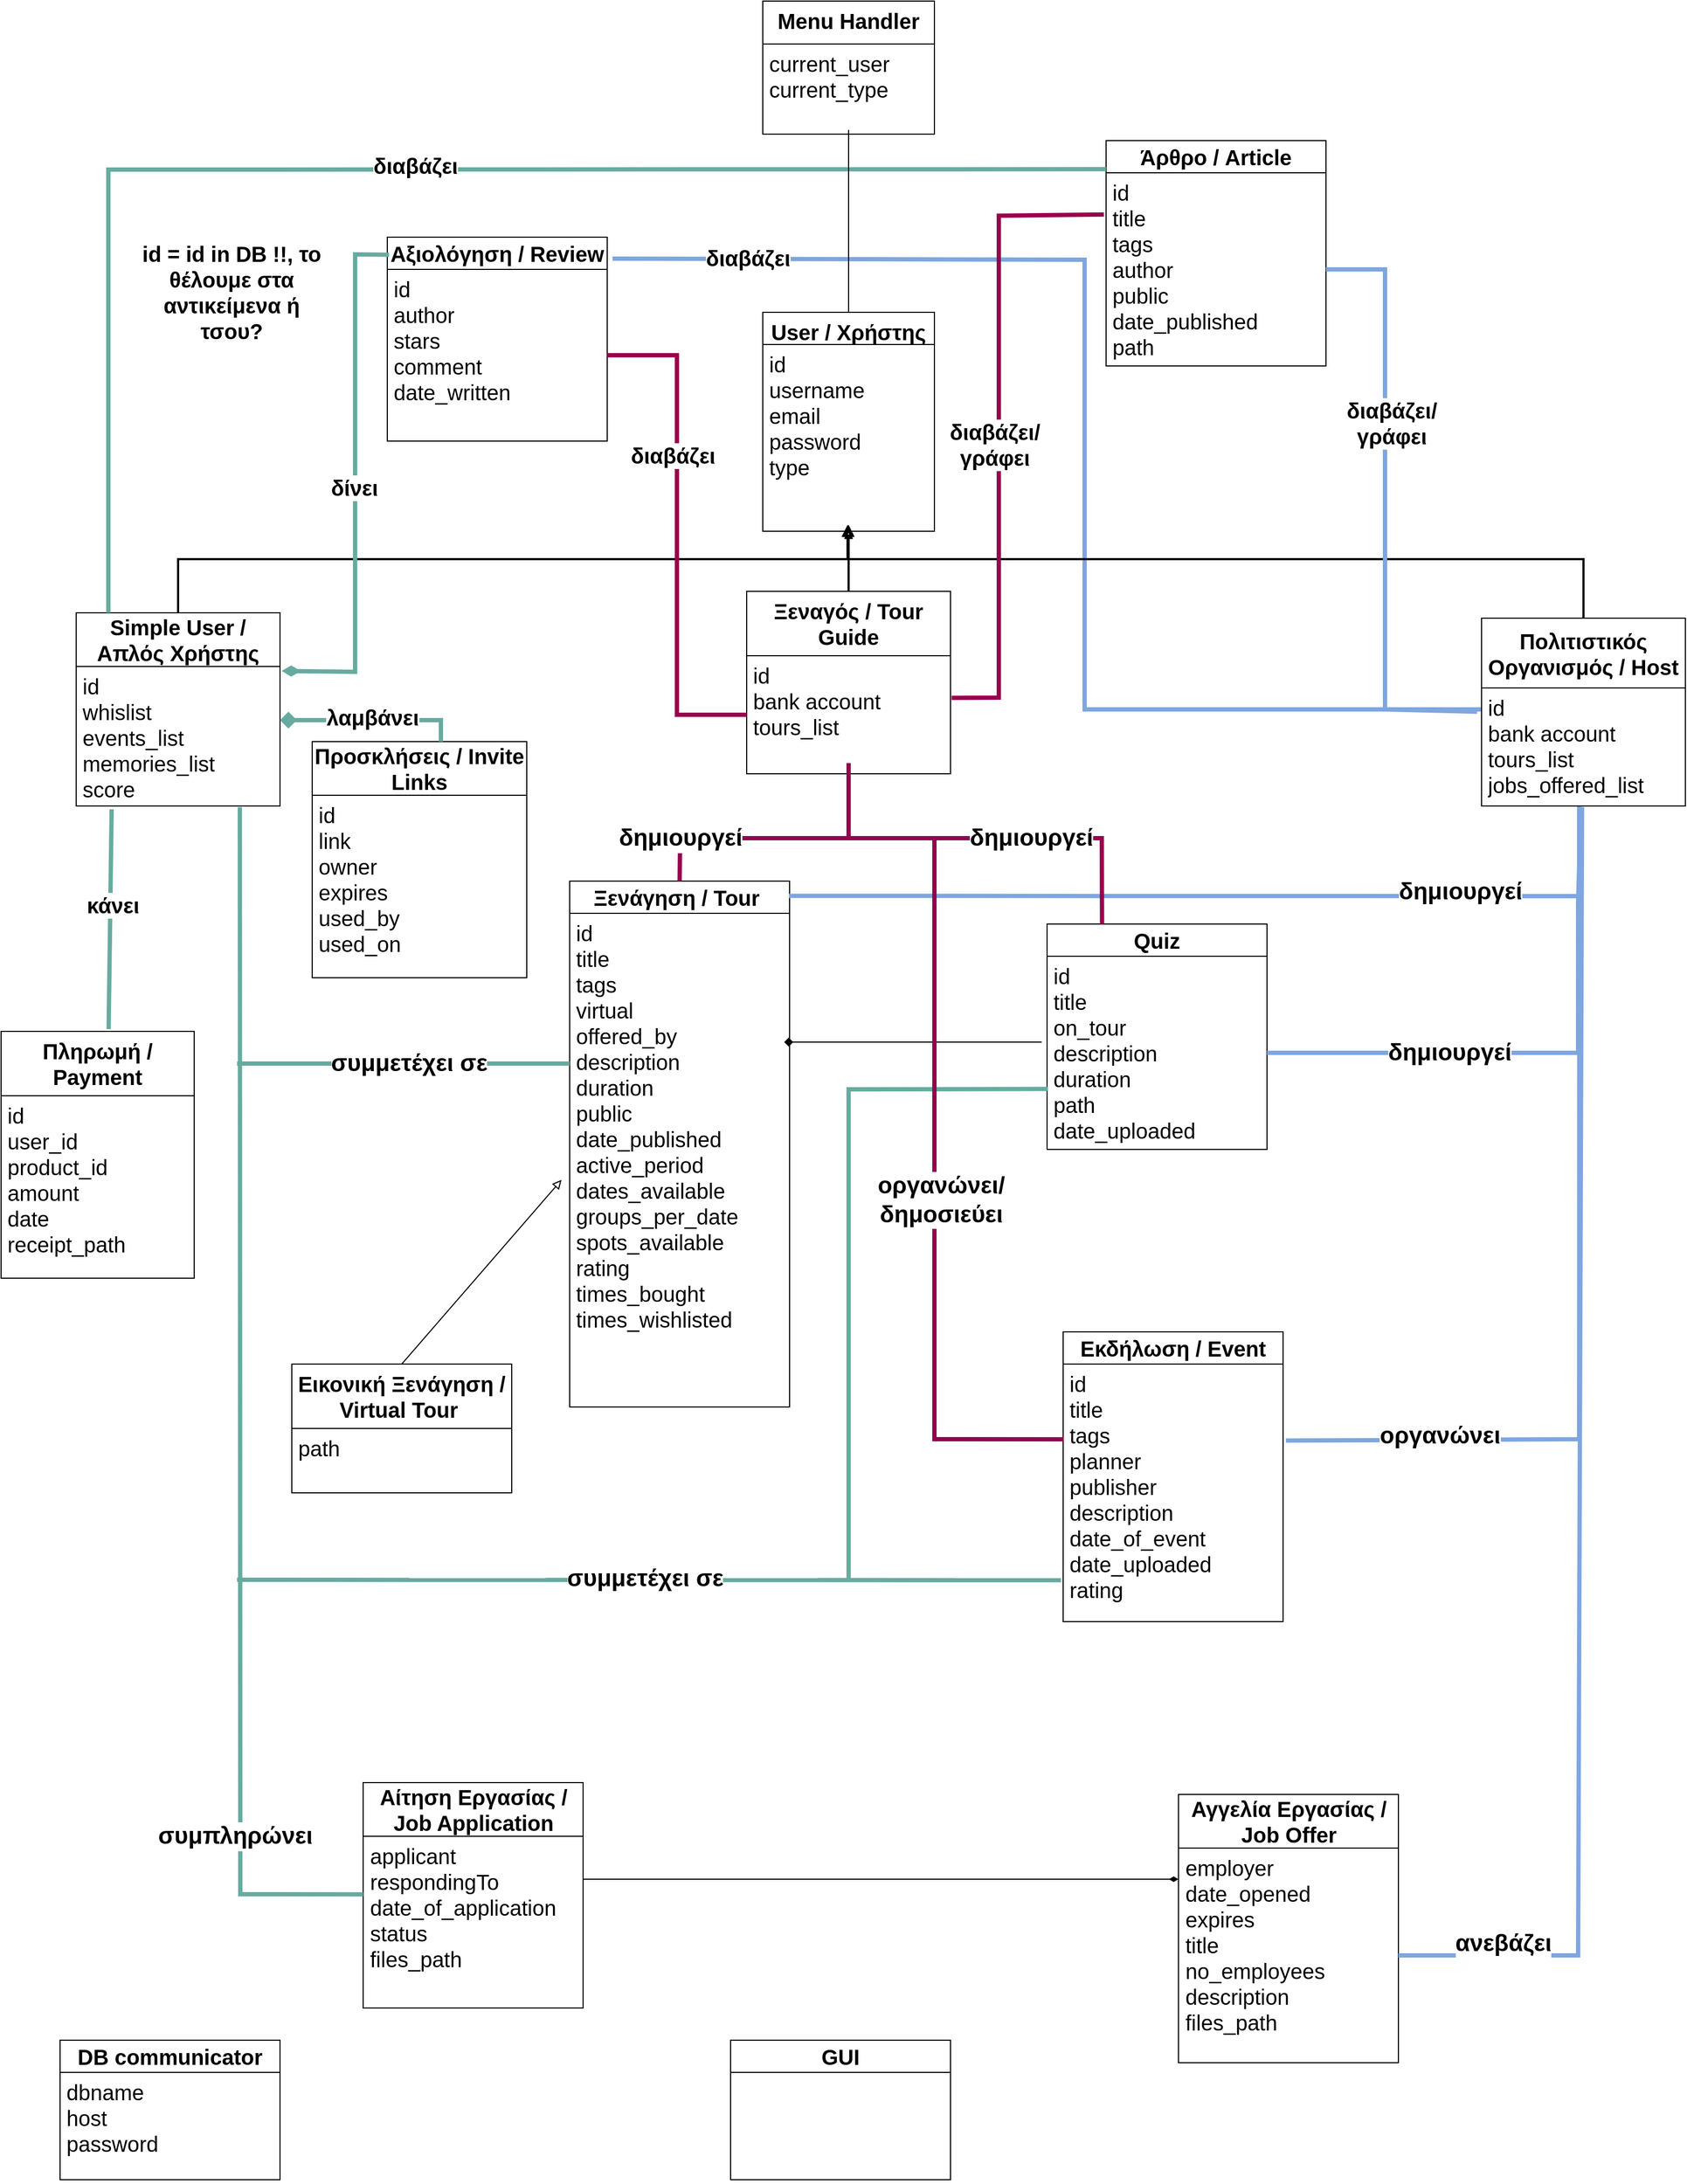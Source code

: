<mxfile version="21.2.1" type="device">
  <diagram id="C5RBs43oDa-KdzZeNtuy" name="Page-1">
    <mxGraphModel dx="1600" dy="1991" grid="1" gridSize="10" guides="1" tooltips="1" connect="1" arrows="1" fold="1" page="1" pageScale="1" pageWidth="827" pageHeight="1169" math="0" shadow="0">
      <root>
        <mxCell id="WIyWlLk6GJQsqaUBKTNV-0" />
        <mxCell id="WIyWlLk6GJQsqaUBKTNV-1" parent="WIyWlLk6GJQsqaUBKTNV-0" />
        <mxCell id="2JS95DW83qILI5_Ju0iu-93" value="" style="endArrow=none;html=1;rounded=0;strokeColor=#7EA6E0;strokeWidth=4;fontSize=20;" parent="WIyWlLk6GJQsqaUBKTNV-1" edge="1">
          <mxGeometry width="50" height="50" relative="1" as="geometry">
            <mxPoint x="610" y="-880" as="sourcePoint" />
            <mxPoint x="1420" y="-460" as="targetPoint" />
            <Array as="points">
              <mxPoint x="1050" y="-879" />
              <mxPoint x="1050" y="-460" />
            </Array>
          </mxGeometry>
        </mxCell>
        <mxCell id="zkfFHV4jXpPFQw0GAbJ--0" value="User / Χρήστης" style="swimlane;fontStyle=1;align=center;verticalAlign=top;childLayout=stackLayout;horizontal=1;startSize=30;horizontalStack=0;resizeParent=1;resizeLast=0;collapsible=1;marginBottom=0;rounded=0;shadow=0;strokeWidth=1;fontSize=20;" parent="WIyWlLk6GJQsqaUBKTNV-1" vertex="1">
          <mxGeometry x="750" y="-830" width="160" height="204" as="geometry">
            <mxRectangle x="230" y="140" width="160" height="26" as="alternateBounds" />
          </mxGeometry>
        </mxCell>
        <mxCell id="zkfFHV4jXpPFQw0GAbJ--1" value="id&#xa;username&#xa;email&#xa;password&#xa;type" style="text;align=left;verticalAlign=top;spacingLeft=4;spacingRight=4;overflow=hidden;rotatable=0;points=[[0,0.5],[1,0.5]];portConstraint=eastwest;fontSize=20;" parent="zkfFHV4jXpPFQw0GAbJ--0" vertex="1">
          <mxGeometry y="30" width="160" height="170" as="geometry" />
        </mxCell>
        <mxCell id="2JS95DW83qILI5_Ju0iu-21" style="edgeStyle=orthogonalEdgeStyle;rounded=0;orthogonalLoop=1;jettySize=auto;html=1;exitX=0.5;exitY=0;exitDx=0;exitDy=0;entryX=0.5;entryY=0.988;entryDx=0;entryDy=0;entryPerimeter=0;endArrow=block;endFill=0;strokeWidth=2;fontSize=20;" parent="WIyWlLk6GJQsqaUBKTNV-1" source="2JS95DW83qILI5_Ju0iu-8" target="zkfFHV4jXpPFQw0GAbJ--1" edge="1">
          <mxGeometry relative="1" as="geometry">
            <Array as="points">
              <mxPoint x="205" y="-600" />
              <mxPoint x="830" y="-600" />
            </Array>
          </mxGeometry>
        </mxCell>
        <mxCell id="2JS95DW83qILI5_Ju0iu-8" value="&lt;b style=&quot;font-size: 20px;&quot;&gt;Simple User / Απλός Χρήστης&lt;/b&gt;" style="swimlane;fontStyle=0;childLayout=stackLayout;horizontal=1;startSize=50;horizontalStack=0;resizeParent=1;resizeParentMax=0;resizeLast=0;collapsible=1;marginBottom=0;whiteSpace=wrap;html=1;verticalAlign=middle;fontSize=20;" parent="WIyWlLk6GJQsqaUBKTNV-1" vertex="1">
          <mxGeometry x="110" y="-550" width="190" height="180" as="geometry" />
        </mxCell>
        <mxCell id="2JS95DW83qILI5_Ju0iu-9" value="id&lt;br style=&quot;font-size: 20px;&quot;&gt;whislist&lt;br style=&quot;font-size: 20px;&quot;&gt;events_list&lt;br style=&quot;font-size: 20px;&quot;&gt;memories_list&lt;br&gt;score" style="text;strokeColor=none;fillColor=none;align=left;verticalAlign=top;spacingLeft=4;spacingRight=4;overflow=hidden;points=[[0,0.5],[1,0.5]];portConstraint=eastwest;rotatable=0;whiteSpace=wrap;html=1;fontSize=20;" parent="2JS95DW83qILI5_Ju0iu-8" vertex="1">
          <mxGeometry y="50" width="190" height="130" as="geometry" />
        </mxCell>
        <mxCell id="2JS95DW83qILI5_Ju0iu-12" value="&lt;b style=&quot;font-size: 20px;&quot;&gt;Ξεναγός / Tour Guide&lt;/b&gt;" style="swimlane;fontStyle=0;childLayout=stackLayout;horizontal=1;startSize=60;horizontalStack=0;resizeParent=1;resizeParentMax=0;resizeLast=0;collapsible=1;marginBottom=0;whiteSpace=wrap;html=1;verticalAlign=middle;fontSize=20;" parent="WIyWlLk6GJQsqaUBKTNV-1" vertex="1">
          <mxGeometry x="735" y="-570" width="190" height="170" as="geometry" />
        </mxCell>
        <mxCell id="2JS95DW83qILI5_Ju0iu-13" value="id&lt;br style=&quot;font-size: 20px;&quot;&gt;bank account&lt;br style=&quot;font-size: 20px;&quot;&gt;tours_list&lt;br style=&quot;font-size: 20px;&quot;&gt;" style="text;strokeColor=none;fillColor=none;align=left;verticalAlign=top;spacingLeft=4;spacingRight=4;overflow=hidden;points=[[0,0.5],[1,0.5]];portConstraint=eastwest;rotatable=0;whiteSpace=wrap;html=1;fontSize=20;" parent="2JS95DW83qILI5_Ju0iu-12" vertex="1">
          <mxGeometry y="60" width="190" height="110" as="geometry" />
        </mxCell>
        <mxCell id="2JS95DW83qILI5_Ju0iu-22" style="edgeStyle=orthogonalEdgeStyle;rounded=0;orthogonalLoop=1;jettySize=auto;html=1;exitX=0.5;exitY=0;exitDx=0;exitDy=0;entryX=0.494;entryY=0.988;entryDx=0;entryDy=0;entryPerimeter=0;endArrow=block;endFill=0;strokeWidth=2;strokeColor=#000000;fontSize=20;" parent="WIyWlLk6GJQsqaUBKTNV-1" source="2JS95DW83qILI5_Ju0iu-14" target="zkfFHV4jXpPFQw0GAbJ--1" edge="1">
          <mxGeometry relative="1" as="geometry">
            <Array as="points">
              <mxPoint x="1515" y="-600" />
              <mxPoint x="829" y="-600" />
            </Array>
          </mxGeometry>
        </mxCell>
        <mxCell id="2JS95DW83qILI5_Ju0iu-14" value="&lt;b style=&quot;font-size: 20px;&quot;&gt;Πολιτιστικός Οργανισμός / Host&lt;/b&gt;" style="swimlane;fontStyle=0;childLayout=stackLayout;horizontal=1;startSize=65;horizontalStack=0;resizeParent=1;resizeParentMax=0;resizeLast=0;collapsible=1;marginBottom=0;whiteSpace=wrap;html=1;verticalAlign=middle;fontSize=20;" parent="WIyWlLk6GJQsqaUBKTNV-1" vertex="1">
          <mxGeometry x="1420" y="-545" width="190" height="175" as="geometry" />
        </mxCell>
        <mxCell id="2JS95DW83qILI5_Ju0iu-15" value="id&lt;br style=&quot;font-size: 20px;&quot;&gt;bank account&lt;br style=&quot;font-size: 20px;&quot;&gt;tours_list&lt;br style=&quot;font-size: 20px;&quot;&gt;jobs_offered_list" style="text;strokeColor=none;fillColor=none;align=left;verticalAlign=top;spacingLeft=4;spacingRight=4;overflow=hidden;points=[[0,0.5],[1,0.5]];portConstraint=eastwest;rotatable=0;whiteSpace=wrap;html=1;fontSize=20;" parent="2JS95DW83qILI5_Ju0iu-14" vertex="1">
          <mxGeometry y="65" width="190" height="110" as="geometry" />
        </mxCell>
        <mxCell id="2JS95DW83qILI5_Ju0iu-20" value="" style="endArrow=blockThin;html=1;rounded=0;exitX=0.5;exitY=0;exitDx=0;exitDy=0;endFill=0;endSize=6;strokeWidth=2;fontSize=20;" parent="WIyWlLk6GJQsqaUBKTNV-1" source="2JS95DW83qILI5_Ju0iu-12" target="zkfFHV4jXpPFQw0GAbJ--1" edge="1">
          <mxGeometry width="50" height="50" relative="1" as="geometry">
            <mxPoint x="680" y="-450" as="sourcePoint" />
            <mxPoint x="730" y="-500" as="targetPoint" />
          </mxGeometry>
        </mxCell>
        <mxCell id="2JS95DW83qILI5_Ju0iu-25" value="&lt;b style=&quot;font-size: 20px;&quot;&gt;Πληρωμή / Payment&lt;/b&gt;" style="swimlane;fontStyle=0;childLayout=stackLayout;horizontal=1;startSize=60;horizontalStack=0;resizeParent=1;resizeParentMax=0;resizeLast=0;collapsible=1;marginBottom=0;whiteSpace=wrap;html=1;verticalAlign=middle;fontSize=20;" parent="WIyWlLk6GJQsqaUBKTNV-1" vertex="1">
          <mxGeometry x="40" y="-160" width="180" height="230" as="geometry" />
        </mxCell>
        <mxCell id="2JS95DW83qILI5_Ju0iu-26" value="id&lt;br style=&quot;font-size: 20px;&quot;&gt;user_id&lt;br style=&quot;font-size: 20px;&quot;&gt;product_id&lt;br style=&quot;font-size: 20px;&quot;&gt;amount&lt;br style=&quot;font-size: 20px;&quot;&gt;date&lt;br style=&quot;font-size: 20px;&quot;&gt;receipt_path" style="text;strokeColor=none;fillColor=none;align=left;verticalAlign=top;spacingLeft=4;spacingRight=4;overflow=hidden;points=[[0,0.5],[1,0.5]];portConstraint=eastwest;rotatable=0;whiteSpace=wrap;html=1;fontSize=20;" parent="2JS95DW83qILI5_Ju0iu-25" vertex="1">
          <mxGeometry y="60" width="180" height="170" as="geometry" />
        </mxCell>
        <mxCell id="2JS95DW83qILI5_Ju0iu-31" value="&lt;b style=&quot;font-size: 20px;&quot;&gt;Αγγελία Εργασίας / Job Offer&lt;/b&gt;" style="swimlane;fontStyle=0;childLayout=stackLayout;horizontal=1;startSize=50;horizontalStack=0;resizeParent=1;resizeParentMax=0;resizeLast=0;collapsible=1;marginBottom=0;whiteSpace=wrap;html=1;fontSize=20;" parent="WIyWlLk6GJQsqaUBKTNV-1" vertex="1">
          <mxGeometry x="1137.5" y="551" width="205" height="250" as="geometry" />
        </mxCell>
        <mxCell id="2JS95DW83qILI5_Ju0iu-32" value="employer&lt;br&gt;date_opened&lt;br&gt;expires&lt;br&gt;title&lt;br&gt;no_employees&lt;br&gt;description&lt;br&gt;files_path" style="text;strokeColor=none;fillColor=none;align=left;verticalAlign=top;spacingLeft=4;spacingRight=4;overflow=hidden;points=[[0,0.5],[1,0.5]];portConstraint=eastwest;rotatable=0;whiteSpace=wrap;html=1;fontSize=20;" parent="2JS95DW83qILI5_Ju0iu-31" vertex="1">
          <mxGeometry y="50" width="205" height="200" as="geometry" />
        </mxCell>
        <mxCell id="2JS95DW83qILI5_Ju0iu-35" value="&lt;b style=&quot;font-size: 20px;&quot;&gt;Αίτηση Εργασίας / Job Application&lt;/b&gt;" style="swimlane;fontStyle=0;childLayout=stackLayout;horizontal=1;startSize=50;horizontalStack=0;resizeParent=1;resizeParentMax=0;resizeLast=0;collapsible=1;marginBottom=0;whiteSpace=wrap;html=1;fontSize=20;" parent="WIyWlLk6GJQsqaUBKTNV-1" vertex="1">
          <mxGeometry x="377.5" y="540" width="205" height="210" as="geometry" />
        </mxCell>
        <mxCell id="2JS95DW83qILI5_Ju0iu-36" value="applicant&lt;br&gt;respondingTo&lt;br&gt;date_of_application&lt;br&gt;status&lt;br&gt;files_path&lt;br&gt;" style="text;strokeColor=none;fillColor=none;align=left;verticalAlign=top;spacingLeft=4;spacingRight=4;overflow=hidden;points=[[0,0.5],[1,0.5]];portConstraint=eastwest;rotatable=0;whiteSpace=wrap;html=1;fontSize=20;" parent="2JS95DW83qILI5_Ju0iu-35" vertex="1">
          <mxGeometry y="50" width="205" height="160" as="geometry" />
        </mxCell>
        <mxCell id="2JS95DW83qILI5_Ju0iu-37" value="&lt;b style=&quot;font-size: 20px;&quot;&gt;Ξενάγηση / Tour&amp;nbsp;&lt;/b&gt;" style="swimlane;fontStyle=0;childLayout=stackLayout;horizontal=1;startSize=30;horizontalStack=0;resizeParent=1;resizeParentMax=0;resizeLast=0;collapsible=1;marginBottom=0;whiteSpace=wrap;html=1;fontSize=20;" parent="WIyWlLk6GJQsqaUBKTNV-1" vertex="1">
          <mxGeometry x="570" y="-300" width="205" height="490" as="geometry" />
        </mxCell>
        <mxCell id="2JS95DW83qILI5_Ju0iu-38" value="id&amp;nbsp;&lt;br style=&quot;font-size: 20px;&quot;&gt;title&lt;br style=&quot;font-size: 20px;&quot;&gt;tags&lt;br style=&quot;font-size: 20px;&quot;&gt;virtual&lt;br style=&quot;font-size: 20px;&quot;&gt;offered_by&lt;br style=&quot;font-size: 20px;&quot;&gt;description&lt;br style=&quot;font-size: 20px;&quot;&gt;duration&lt;br style=&quot;font-size: 20px;&quot;&gt;public&lt;br style=&quot;font-size: 20px;&quot;&gt;date_published&lt;br style=&quot;font-size: 20px;&quot;&gt;active_period&lt;br style=&quot;font-size: 20px;&quot;&gt;dates_available&lt;br style=&quot;font-size: 20px;&quot;&gt;groups_per_date&lt;br style=&quot;font-size: 20px;&quot;&gt;spots_available&lt;br style=&quot;font-size: 20px;&quot;&gt;rating&lt;br style=&quot;font-size: 20px;&quot;&gt;times_bought&lt;br style=&quot;font-size: 20px;&quot;&gt;times_wishlisted" style="text;strokeColor=none;fillColor=none;align=left;verticalAlign=top;spacingLeft=4;spacingRight=4;overflow=hidden;points=[[0,0.5],[1,0.5]];portConstraint=eastwest;rotatable=0;whiteSpace=wrap;html=1;fontSize=20;" parent="2JS95DW83qILI5_Ju0iu-37" vertex="1">
          <mxGeometry y="30" width="205" height="460" as="geometry" />
        </mxCell>
        <mxCell id="2JS95DW83qILI5_Ju0iu-39" value="&lt;b style=&quot;font-size: 20px;&quot;&gt;Εικονική Ξενάγηση / Virtual Tour&amp;nbsp;&lt;/b&gt;" style="swimlane;fontStyle=0;childLayout=stackLayout;horizontal=1;startSize=60;horizontalStack=0;resizeParent=1;resizeParentMax=0;resizeLast=0;collapsible=1;marginBottom=0;whiteSpace=wrap;html=1;fontSize=20;" parent="WIyWlLk6GJQsqaUBKTNV-1" vertex="1">
          <mxGeometry x="311" y="150" width="205" height="120" as="geometry" />
        </mxCell>
        <mxCell id="2JS95DW83qILI5_Ju0iu-40" value="path&lt;br style=&quot;font-size: 20px;&quot;&gt;" style="text;strokeColor=none;fillColor=none;align=left;verticalAlign=top;spacingLeft=4;spacingRight=4;overflow=hidden;points=[[0,0.5],[1,0.5]];portConstraint=eastwest;rotatable=0;whiteSpace=wrap;html=1;fontSize=20;" parent="2JS95DW83qILI5_Ju0iu-39" vertex="1">
          <mxGeometry y="60" width="205" height="60" as="geometry" />
        </mxCell>
        <mxCell id="2JS95DW83qILI5_Ju0iu-41" value="&lt;font style=&quot;font-size: 20px;&quot;&gt;&lt;b style=&quot;font-size: 20px;&quot;&gt;id = id in DB !!, το θέλουμε στα αντικείμενα ή τσου?&lt;/b&gt;&lt;/font&gt;" style="text;html=1;strokeColor=none;fillColor=none;align=center;verticalAlign=middle;whiteSpace=wrap;rounded=0;fontSize=20;" parent="WIyWlLk6GJQsqaUBKTNV-1" vertex="1">
          <mxGeometry x="160" y="-884" width="190" height="70" as="geometry" />
        </mxCell>
        <mxCell id="2JS95DW83qILI5_Ju0iu-44" value="&lt;b style=&quot;font-size: 20px;&quot;&gt;Εκδήλωση / Event&lt;/b&gt;" style="swimlane;fontStyle=0;childLayout=stackLayout;horizontal=1;startSize=30;horizontalStack=0;resizeParent=1;resizeParentMax=0;resizeLast=0;collapsible=1;marginBottom=0;whiteSpace=wrap;html=1;fontSize=20;" parent="WIyWlLk6GJQsqaUBKTNV-1" vertex="1">
          <mxGeometry x="1030" y="120" width="205" height="270" as="geometry" />
        </mxCell>
        <mxCell id="2JS95DW83qILI5_Ju0iu-45" value="id&amp;nbsp;&lt;br style=&quot;font-size: 20px;&quot;&gt;title&lt;br style=&quot;font-size: 20px;&quot;&gt;tags&lt;br style=&quot;font-size: 20px;&quot;&gt;planner&lt;br style=&quot;font-size: 20px;&quot;&gt;publisher&lt;br style=&quot;font-size: 20px;&quot;&gt;description&lt;br style=&quot;font-size: 20px;&quot;&gt;date_of_event&lt;br style=&quot;font-size: 20px;&quot;&gt;date_uploaded&lt;br style=&quot;font-size: 20px;&quot;&gt;rating" style="text;strokeColor=none;fillColor=none;align=left;verticalAlign=top;spacingLeft=4;spacingRight=4;overflow=hidden;points=[[0,0.5],[1,0.5]];portConstraint=eastwest;rotatable=0;whiteSpace=wrap;html=1;fontSize=20;" parent="2JS95DW83qILI5_Ju0iu-44" vertex="1">
          <mxGeometry y="30" width="205" height="240" as="geometry" />
        </mxCell>
        <mxCell id="2JS95DW83qILI5_Ju0iu-46" value="&lt;b style=&quot;font-size: 20px;&quot;&gt;Quiz&lt;/b&gt;" style="swimlane;fontStyle=0;childLayout=stackLayout;horizontal=1;startSize=30;horizontalStack=0;resizeParent=1;resizeParentMax=0;resizeLast=0;collapsible=1;marginBottom=0;whiteSpace=wrap;html=1;fontSize=20;" parent="WIyWlLk6GJQsqaUBKTNV-1" vertex="1">
          <mxGeometry x="1015" y="-260" width="205" height="210" as="geometry" />
        </mxCell>
        <mxCell id="2JS95DW83qILI5_Ju0iu-47" value="id&amp;nbsp;&lt;br style=&quot;font-size: 20px;&quot;&gt;title&lt;br style=&quot;font-size: 20px;&quot;&gt;on_tour&lt;br style=&quot;font-size: 20px;&quot;&gt;description&lt;br style=&quot;font-size: 20px;&quot;&gt;duration&lt;br style=&quot;font-size: 20px;&quot;&gt;path&lt;br style=&quot;font-size: 20px;&quot;&gt;date_uploaded" style="text;strokeColor=none;fillColor=none;align=left;verticalAlign=top;spacingLeft=4;spacingRight=4;overflow=hidden;points=[[0,0.5],[1,0.5]];portConstraint=eastwest;rotatable=0;whiteSpace=wrap;html=1;fontSize=20;" parent="2JS95DW83qILI5_Ju0iu-46" vertex="1">
          <mxGeometry y="30" width="205" height="180" as="geometry" />
        </mxCell>
        <mxCell id="2JS95DW83qILI5_Ju0iu-48" value="&lt;b style=&quot;font-size: 20px;&quot;&gt;Προσκλήσεις / Invite Links&lt;/b&gt;" style="swimlane;fontStyle=0;childLayout=stackLayout;horizontal=1;startSize=50;horizontalStack=0;resizeParent=1;resizeParentMax=0;resizeLast=0;collapsible=1;marginBottom=0;whiteSpace=wrap;html=1;fontSize=20;" parent="WIyWlLk6GJQsqaUBKTNV-1" vertex="1">
          <mxGeometry x="330" y="-430" width="200" height="220" as="geometry" />
        </mxCell>
        <mxCell id="2JS95DW83qILI5_Ju0iu-49" value="id&lt;br style=&quot;font-size: 20px;&quot;&gt;link&lt;br style=&quot;font-size: 20px;&quot;&gt;owner&lt;br style=&quot;font-size: 20px;&quot;&gt;expires&lt;br style=&quot;font-size: 20px;&quot;&gt;used_by&lt;br style=&quot;font-size: 20px;&quot;&gt;used_on" style="text;strokeColor=none;fillColor=none;align=left;verticalAlign=top;spacingLeft=4;spacingRight=4;overflow=hidden;points=[[0,0.5],[1,0.5]];portConstraint=eastwest;rotatable=0;whiteSpace=wrap;html=1;fontSize=20;" parent="2JS95DW83qILI5_Ju0iu-48" vertex="1">
          <mxGeometry y="50" width="200" height="170" as="geometry" />
        </mxCell>
        <mxCell id="2JS95DW83qILI5_Ju0iu-52" value="&lt;b style=&quot;font-size: 20px;&quot;&gt;Άρθρο / Article&lt;/b&gt;" style="swimlane;fontStyle=0;childLayout=stackLayout;horizontal=1;startSize=30;horizontalStack=0;resizeParent=1;resizeParentMax=0;resizeLast=0;collapsible=1;marginBottom=0;whiteSpace=wrap;html=1;fontSize=20;" parent="WIyWlLk6GJQsqaUBKTNV-1" vertex="1">
          <mxGeometry x="1070" y="-990" width="205" height="210" as="geometry" />
        </mxCell>
        <mxCell id="2JS95DW83qILI5_Ju0iu-53" value="id&amp;nbsp;&lt;br style=&quot;font-size: 20px;&quot;&gt;title&lt;br style=&quot;font-size: 20px;&quot;&gt;tags&lt;br style=&quot;font-size: 20px;&quot;&gt;author&lt;br style=&quot;font-size: 20px;&quot;&gt;public&lt;br style=&quot;font-size: 20px;&quot;&gt;date_published&lt;br style=&quot;font-size: 20px;&quot;&gt;path" style="text;strokeColor=none;fillColor=none;align=left;verticalAlign=top;spacingLeft=4;spacingRight=4;overflow=hidden;points=[[0,0.5],[1,0.5]];portConstraint=eastwest;rotatable=0;whiteSpace=wrap;html=1;fontSize=20;" parent="2JS95DW83qILI5_Ju0iu-52" vertex="1">
          <mxGeometry y="30" width="205" height="180" as="geometry" />
        </mxCell>
        <mxCell id="2JS95DW83qILI5_Ju0iu-54" value="&lt;b style=&quot;font-size: 20px;&quot;&gt;Aξιολόγηση / Review&lt;/b&gt;" style="swimlane;fontStyle=0;childLayout=stackLayout;horizontal=1;startSize=30;horizontalStack=0;resizeParent=1;resizeParentMax=0;resizeLast=0;collapsible=1;marginBottom=0;whiteSpace=wrap;html=1;fontSize=20;" parent="WIyWlLk6GJQsqaUBKTNV-1" vertex="1">
          <mxGeometry x="400" y="-900" width="205" height="190" as="geometry" />
        </mxCell>
        <mxCell id="2JS95DW83qILI5_Ju0iu-55" value="id&amp;nbsp;&lt;br style=&quot;font-size: 20px;&quot;&gt;author&lt;br style=&quot;font-size: 20px;&quot;&gt;stars&lt;br style=&quot;font-size: 20px;&quot;&gt;comment&lt;br style=&quot;font-size: 20px;&quot;&gt;date_written" style="text;strokeColor=none;fillColor=none;align=left;verticalAlign=top;spacingLeft=4;spacingRight=4;overflow=hidden;points=[[0,0.5],[1,0.5]];portConstraint=eastwest;rotatable=0;whiteSpace=wrap;html=1;fontSize=20;" parent="2JS95DW83qILI5_Ju0iu-54" vertex="1">
          <mxGeometry y="30" width="205" height="160" as="geometry" />
        </mxCell>
        <mxCell id="2JS95DW83qILI5_Ju0iu-66" value="" style="endArrow=none;html=1;rounded=0;exitX=0.557;exitY=-0.009;exitDx=0;exitDy=0;strokeColor=#67AB9F;strokeWidth=4;entryX=0.174;entryY=1.024;entryDx=0;entryDy=0;entryPerimeter=0;fontSize=20;exitPerimeter=0;" parent="WIyWlLk6GJQsqaUBKTNV-1" source="2JS95DW83qILI5_Ju0iu-25" target="2JS95DW83qILI5_Ju0iu-9" edge="1">
          <mxGeometry width="50" height="50" relative="1" as="geometry">
            <mxPoint x="130" y="-360" as="sourcePoint" />
            <mxPoint x="180" y="-410" as="targetPoint" />
            <Array as="points" />
          </mxGeometry>
        </mxCell>
        <mxCell id="2JS95DW83qILI5_Ju0iu-67" value="" style="endArrow=none;html=1;rounded=0;exitX=0.5;exitY=0;exitDx=0;exitDy=0;startArrow=none;startFill=0;strokeWidth=4;strokeColor=#99004D;fontSize=20;" parent="WIyWlLk6GJQsqaUBKTNV-1" source="2JS95DW83qILI5_Ju0iu-37" target="2JS95DW83qILI5_Ju0iu-13" edge="1">
          <mxGeometry width="50" height="50" relative="1" as="geometry">
            <mxPoint x="670" y="-250" as="sourcePoint" />
            <mxPoint x="720" y="-300" as="targetPoint" />
            <Array as="points">
              <mxPoint x="673" y="-340" />
              <mxPoint x="830" y="-340" />
            </Array>
          </mxGeometry>
        </mxCell>
        <mxCell id="2JS95DW83qILI5_Ju0iu-69" value="" style="endArrow=none;html=1;rounded=0;exitX=-0.037;exitY=0.54;exitDx=0;exitDy=0;startArrow=block;startFill=0;exitPerimeter=0;entryX=0.5;entryY=0;entryDx=0;entryDy=0;fontSize=20;" parent="WIyWlLk6GJQsqaUBKTNV-1" source="2JS95DW83qILI5_Ju0iu-38" target="2JS95DW83qILI5_Ju0iu-39" edge="1">
          <mxGeometry width="50" height="50" relative="1" as="geometry">
            <mxPoint x="870" y="-230" as="sourcePoint" />
            <mxPoint x="750" y="50" as="targetPoint" />
          </mxGeometry>
        </mxCell>
        <mxCell id="2JS95DW83qILI5_Ju0iu-70" value="" style="endArrow=none;html=1;rounded=0;entryX=0.479;entryY=1.005;entryDx=0;entryDy=0;entryPerimeter=0;strokeColor=#7EA6E0;strokeWidth=4;fontSize=20;exitX=0.997;exitY=0.028;exitDx=0;exitDy=0;exitPerimeter=0;" parent="WIyWlLk6GJQsqaUBKTNV-1" source="2JS95DW83qILI5_Ju0iu-37" target="2JS95DW83qILI5_Ju0iu-15" edge="1">
          <mxGeometry width="50" height="50" relative="1" as="geometry">
            <mxPoint x="780" y="-280" as="sourcePoint" />
            <mxPoint x="930" y="-340" as="targetPoint" />
            <Array as="points">
              <mxPoint x="1511" y="-286" />
            </Array>
          </mxGeometry>
        </mxCell>
        <mxCell id="2JS95DW83qILI5_Ju0iu-71" value="" style="endArrow=diamond;html=1;rounded=0;endFill=1;fontSize=20;" parent="WIyWlLk6GJQsqaUBKTNV-1" edge="1">
          <mxGeometry width="50" height="50" relative="1" as="geometry">
            <mxPoint x="1010" y="-150" as="sourcePoint" />
            <mxPoint x="770" y="-150" as="targetPoint" />
          </mxGeometry>
        </mxCell>
        <mxCell id="2JS95DW83qILI5_Ju0iu-72" value="" style="endArrow=none;html=1;rounded=0;exitX=0.25;exitY=0;exitDx=0;exitDy=0;strokeWidth=4;strokeColor=#99004D;fontSize=20;" parent="WIyWlLk6GJQsqaUBKTNV-1" source="2JS95DW83qILI5_Ju0iu-46" edge="1">
          <mxGeometry width="50" height="50" relative="1" as="geometry">
            <mxPoint x="780" y="-360" as="sourcePoint" />
            <mxPoint x="830" y="-410" as="targetPoint" />
            <Array as="points">
              <mxPoint x="1066" y="-340" />
              <mxPoint x="830" y="-340" />
            </Array>
          </mxGeometry>
        </mxCell>
        <mxCell id="2JS95DW83qILI5_Ju0iu-73" value="" style="endArrow=none;html=1;rounded=0;exitX=1;exitY=0.5;exitDx=0;exitDy=0;entryX=0.487;entryY=1.009;entryDx=0;entryDy=0;entryPerimeter=0;strokeColor=#7EA6E0;strokeWidth=4;fontSize=20;" parent="WIyWlLk6GJQsqaUBKTNV-1" source="2JS95DW83qILI5_Ju0iu-47" target="2JS95DW83qILI5_Ju0iu-15" edge="1">
          <mxGeometry width="50" height="50" relative="1" as="geometry">
            <mxPoint x="1260" y="-360" as="sourcePoint" />
            <mxPoint x="1310" y="-410" as="targetPoint" />
            <Array as="points">
              <mxPoint x="1510" y="-140" />
              <mxPoint x="1510" y="-280" />
            </Array>
          </mxGeometry>
        </mxCell>
        <mxCell id="2JS95DW83qILI5_Ju0iu-119" value="&lt;font style=&quot;font-size: 22px;&quot;&gt;&lt;b&gt;δημιουργεί&lt;/b&gt;&lt;/font&gt;" style="edgeLabel;html=1;align=center;verticalAlign=middle;resizable=0;points=[];" parent="2JS95DW83qILI5_Ju0iu-73" vertex="1" connectable="0">
          <mxGeometry x="0.104" relative="1" as="geometry">
            <mxPoint x="-117" as="offset" />
          </mxGeometry>
        </mxCell>
        <mxCell id="2JS95DW83qILI5_Ju0iu-74" value="" style="endArrow=none;html=1;rounded=0;entryX=0.008;entryY=0.086;entryDx=0;entryDy=0;startArrow=diamondThin;startFill=1;strokeWidth=4;strokeColor=#67AB9F;exitX=1.008;exitY=0.032;exitDx=0;exitDy=0;exitPerimeter=0;entryPerimeter=0;fontSize=20;" parent="WIyWlLk6GJQsqaUBKTNV-1" source="2JS95DW83qILI5_Ju0iu-9" target="2JS95DW83qILI5_Ju0iu-54" edge="1">
          <mxGeometry width="50" height="50" relative="1" as="geometry">
            <mxPoint x="300" y="-410" as="sourcePoint" />
            <mxPoint x="350" y="-460" as="targetPoint" />
            <Array as="points">
              <mxPoint x="370" y="-495" />
              <mxPoint x="370" y="-884" />
            </Array>
          </mxGeometry>
        </mxCell>
        <mxCell id="2JS95DW83qILI5_Ju0iu-108" value="&lt;font style=&quot;font-size: 20px;&quot;&gt;δίνει&lt;/font&gt;" style="edgeLabel;html=1;align=center;verticalAlign=middle;resizable=0;points=[];fontStyle=1;fontSize=20;" parent="2JS95DW83qILI5_Ju0iu-74" vertex="1" connectable="0">
          <mxGeometry x="-0.017" y="1" relative="1" as="geometry">
            <mxPoint as="offset" />
          </mxGeometry>
        </mxCell>
        <mxCell id="2JS95DW83qILI5_Ju0iu-75" value="" style="endArrow=none;html=1;rounded=0;exitX=1.005;exitY=0.357;exitDx=0;exitDy=0;exitPerimeter=0;entryX=-0.01;entryY=0.216;entryDx=0;entryDy=0;entryPerimeter=0;strokeWidth=4;strokeColor=#99004D;fontSize=20;" parent="WIyWlLk6GJQsqaUBKTNV-1" source="2JS95DW83qILI5_Ju0iu-13" target="2JS95DW83qILI5_Ju0iu-53" edge="1">
          <mxGeometry width="50" height="50" relative="1" as="geometry">
            <mxPoint x="1080" y="-450" as="sourcePoint" />
            <mxPoint x="1080" y="-474" as="targetPoint" />
            <Array as="points">
              <mxPoint x="970" y="-471" />
              <mxPoint x="970" y="-920" />
            </Array>
          </mxGeometry>
        </mxCell>
        <mxCell id="2JS95DW83qILI5_Ju0iu-76" value="" style="endArrow=none;html=1;rounded=0;exitX=-0.022;exitY=0.201;exitDx=0;exitDy=0;entryX=1;entryY=0.5;entryDx=0;entryDy=0;strokeColor=#7EA6E0;strokeWidth=4;fontSize=20;exitPerimeter=0;" parent="WIyWlLk6GJQsqaUBKTNV-1" source="2JS95DW83qILI5_Ju0iu-15" target="2JS95DW83qILI5_Ju0iu-53" edge="1">
          <mxGeometry width="50" height="50" relative="1" as="geometry">
            <mxPoint x="1080" y="-450" as="sourcePoint" />
            <mxPoint x="1130" y="-500" as="targetPoint" />
            <Array as="points">
              <mxPoint x="1330" y="-460" />
              <mxPoint x="1330" y="-870" />
            </Array>
          </mxGeometry>
        </mxCell>
        <mxCell id="2JS95DW83qILI5_Ju0iu-77" value="" style="endArrow=none;html=1;rounded=0;entryX=0.48;entryY=1.043;entryDx=0;entryDy=0;entryPerimeter=0;exitX=1.013;exitY=0.297;exitDx=0;exitDy=0;strokeColor=#7EA6E0;strokeWidth=4;fontSize=20;exitPerimeter=0;" parent="WIyWlLk6GJQsqaUBKTNV-1" source="2JS95DW83qILI5_Ju0iu-45" target="2JS95DW83qILI5_Ju0iu-15" edge="1">
          <mxGeometry width="50" height="50" relative="1" as="geometry">
            <mxPoint x="1080" y="-200" as="sourcePoint" />
            <mxPoint x="1130" y="-250" as="targetPoint" />
            <Array as="points">
              <mxPoint x="1511" y="220" />
            </Array>
          </mxGeometry>
        </mxCell>
        <mxCell id="2JS95DW83qILI5_Ju0iu-78" value="" style="endArrow=none;html=1;rounded=0;entryX=0.493;entryY=1.009;entryDx=0;entryDy=0;entryPerimeter=0;strokeWidth=4;strokeColor=#7EA6E0;fontSize=20;exitX=1;exitY=0.5;exitDx=0;exitDy=0;" parent="WIyWlLk6GJQsqaUBKTNV-1" source="2JS95DW83qILI5_Ju0iu-32" target="2JS95DW83qILI5_Ju0iu-15" edge="1">
          <mxGeometry width="50" height="50" relative="1" as="geometry">
            <mxPoint x="1360" y="370" as="sourcePoint" />
            <mxPoint x="1130" as="targetPoint" />
            <Array as="points">
              <mxPoint x="1510" y="701" />
            </Array>
          </mxGeometry>
        </mxCell>
        <mxCell id="2JS95DW83qILI5_Ju0iu-84" style="edgeStyle=orthogonalEdgeStyle;rounded=0;orthogonalLoop=1;jettySize=auto;html=1;exitX=1;exitY=0.5;exitDx=0;exitDy=0;endArrow=diamondThin;endFill=1;fontSize=20;" parent="WIyWlLk6GJQsqaUBKTNV-1" source="2JS95DW83qILI5_Ju0iu-36" edge="1">
          <mxGeometry relative="1" as="geometry">
            <Array as="points">
              <mxPoint x="582.5" y="630" />
            </Array>
            <mxPoint x="1137.5" y="630" as="targetPoint" />
          </mxGeometry>
        </mxCell>
        <mxCell id="2JS95DW83qILI5_Ju0iu-87" value="" style="endArrow=none;html=1;rounded=0;entryX=0.803;entryY=1.009;entryDx=0;entryDy=0;entryPerimeter=0;exitX=0;exitY=0.338;exitDx=0;exitDy=0;strokeWidth=4;strokeColor=#67AB9F;fontSize=20;exitPerimeter=0;" parent="WIyWlLk6GJQsqaUBKTNV-1" source="2JS95DW83qILI5_Ju0iu-36" target="2JS95DW83qILI5_Ju0iu-9" edge="1">
          <mxGeometry width="50" height="50" relative="1" as="geometry">
            <mxPoint x="500" y="-50" as="sourcePoint" />
            <mxPoint x="550" y="-100" as="targetPoint" />
            <Array as="points">
              <mxPoint x="263" y="644" />
            </Array>
          </mxGeometry>
        </mxCell>
        <mxCell id="2JS95DW83qILI5_Ju0iu-88" style="edgeStyle=orthogonalEdgeStyle;rounded=0;orthogonalLoop=1;jettySize=auto;html=1;exitX=0;exitY=0.5;exitDx=0;exitDy=0;entryX=1;entryY=0.5;entryDx=0;entryDy=0;endArrow=none;endFill=0;strokeWidth=4;strokeColor=#99004D;fontSize=20;" parent="WIyWlLk6GJQsqaUBKTNV-1" source="2JS95DW83qILI5_Ju0iu-13" target="2JS95DW83qILI5_Ju0iu-55" edge="1">
          <mxGeometry relative="1" as="geometry" />
        </mxCell>
        <mxCell id="2JS95DW83qILI5_Ju0iu-89" value="" style="endArrow=none;html=1;rounded=0;strokeWidth=4;strokeColor=#67AB9F;fontSize=20;" parent="WIyWlLk6GJQsqaUBKTNV-1" edge="1">
          <mxGeometry width="50" height="50" relative="1" as="geometry">
            <mxPoint x="260" y="-130" as="sourcePoint" />
            <mxPoint x="570" y="-130" as="targetPoint" />
          </mxGeometry>
        </mxCell>
        <mxCell id="2JS95DW83qILI5_Ju0iu-91" value="" style="endArrow=none;html=1;rounded=0;strokeColor=#67AB9F;strokeWidth=4;fontSize=20;entryX=-0.01;entryY=0.839;entryDx=0;entryDy=0;entryPerimeter=0;" parent="WIyWlLk6GJQsqaUBKTNV-1" target="2JS95DW83qILI5_Ju0iu-45" edge="1">
          <mxGeometry width="50" height="50" relative="1" as="geometry">
            <mxPoint x="260" y="351" as="sourcePoint" />
            <mxPoint x="1010" y="210" as="targetPoint" />
            <Array as="points" />
          </mxGeometry>
        </mxCell>
        <mxCell id="2JS95DW83qILI5_Ju0iu-94" value="" style="endArrow=none;html=1;rounded=0;entryX=0;entryY=0.127;entryDx=0;entryDy=0;entryPerimeter=0;strokeColor=#67AB9F;strokeWidth=4;fontSize=20;" parent="WIyWlLk6GJQsqaUBKTNV-1" target="2JS95DW83qILI5_Ju0iu-52" edge="1">
          <mxGeometry width="50" height="50" relative="1" as="geometry">
            <mxPoint x="140" y="-550" as="sourcePoint" />
            <mxPoint x="190" y="-600" as="targetPoint" />
            <Array as="points">
              <mxPoint x="140" y="-963" />
            </Array>
          </mxGeometry>
        </mxCell>
        <mxCell id="2JS95DW83qILI5_Ju0iu-95" style="edgeStyle=orthogonalEdgeStyle;rounded=0;orthogonalLoop=1;jettySize=auto;html=1;endArrow=none;endFill=0;startArrow=diamond;startFill=1;strokeColor=#67AB9F;strokeWidth=4;fontSize=20;" parent="WIyWlLk6GJQsqaUBKTNV-1" edge="1">
          <mxGeometry relative="1" as="geometry">
            <mxPoint x="300" y="-450" as="sourcePoint" />
            <mxPoint x="450" y="-430" as="targetPoint" />
            <Array as="points">
              <mxPoint x="300" y="-450" />
              <mxPoint x="450" y="-450" />
              <mxPoint x="450" y="-430" />
            </Array>
          </mxGeometry>
        </mxCell>
        <mxCell id="2JS95DW83qILI5_Ju0iu-100" value="&lt;b style=&quot;font-size: 20px;&quot;&gt;DB communicator&lt;/b&gt;" style="swimlane;fontStyle=0;childLayout=stackLayout;horizontal=1;startSize=30;horizontalStack=0;resizeParent=1;resizeParentMax=0;resizeLast=0;collapsible=1;marginBottom=0;whiteSpace=wrap;html=1;fontSize=20;" parent="WIyWlLk6GJQsqaUBKTNV-1" vertex="1">
          <mxGeometry x="95" y="780" width="205" height="130" as="geometry" />
        </mxCell>
        <mxCell id="2JS95DW83qILI5_Ju0iu-101" value="dbname&lt;br style=&quot;font-size: 20px;&quot;&gt;host&lt;br style=&quot;font-size: 20px;&quot;&gt;password" style="text;strokeColor=none;fillColor=none;align=left;verticalAlign=top;spacingLeft=4;spacingRight=4;overflow=hidden;points=[[0,0.5],[1,0.5]];portConstraint=eastwest;rotatable=0;whiteSpace=wrap;html=1;fontSize=20;" parent="2JS95DW83qILI5_Ju0iu-100" vertex="1">
          <mxGeometry y="30" width="205" height="100" as="geometry" />
        </mxCell>
        <mxCell id="2JS95DW83qILI5_Ju0iu-102" value="&lt;b style=&quot;font-size: 20px;&quot;&gt;GUI&lt;/b&gt;" style="swimlane;fontStyle=0;childLayout=stackLayout;horizontal=1;startSize=30;horizontalStack=0;resizeParent=1;resizeParentMax=0;resizeLast=0;collapsible=1;marginBottom=0;whiteSpace=wrap;html=1;fontSize=20;" parent="WIyWlLk6GJQsqaUBKTNV-1" vertex="1">
          <mxGeometry x="720" y="780" width="205" height="130" as="geometry" />
        </mxCell>
        <mxCell id="2JS95DW83qILI5_Ju0iu-104" value="Menu Handler" style="swimlane;fontStyle=1;align=center;verticalAlign=top;childLayout=stackLayout;horizontal=1;startSize=40;horizontalStack=0;resizeParent=1;resizeLast=0;collapsible=1;marginBottom=0;rounded=0;shadow=0;strokeWidth=1;fontSize=20;" parent="WIyWlLk6GJQsqaUBKTNV-1" vertex="1">
          <mxGeometry x="750" y="-1120" width="160" height="124" as="geometry">
            <mxRectangle x="230" y="140" width="160" height="26" as="alternateBounds" />
          </mxGeometry>
        </mxCell>
        <mxCell id="2JS95DW83qILI5_Ju0iu-105" value="current_user&#xa;current_type" style="text;align=left;verticalAlign=top;spacingLeft=4;spacingRight=4;overflow=hidden;rotatable=0;points=[[0,0.5],[1,0.5]];portConstraint=eastwest;fontSize=20;" parent="2JS95DW83qILI5_Ju0iu-104" vertex="1">
          <mxGeometry y="40" width="160" height="84" as="geometry" />
        </mxCell>
        <mxCell id="2JS95DW83qILI5_Ju0iu-107" value="" style="endArrow=none;html=1;rounded=0;exitX=0.5;exitY=0;exitDx=0;exitDy=0;fontSize=20;" parent="WIyWlLk6GJQsqaUBKTNV-1" source="zkfFHV4jXpPFQw0GAbJ--0" edge="1">
          <mxGeometry width="50" height="50" relative="1" as="geometry">
            <mxPoint x="780" y="-1000" as="sourcePoint" />
            <mxPoint x="830" y="-1000" as="targetPoint" />
          </mxGeometry>
        </mxCell>
        <mxCell id="2JS95DW83qILI5_Ju0iu-109" value="&lt;font style=&quot;font-size: 20px;&quot;&gt;διαβάζει&lt;/font&gt;" style="edgeLabel;html=1;align=center;verticalAlign=middle;resizable=0;points=[];fontStyle=1;fontSize=20;" parent="WIyWlLk6GJQsqaUBKTNV-1" vertex="1" connectable="0">
          <mxGeometry x="460.0" y="-670.003" as="geometry">
            <mxPoint x="-34" y="-297" as="offset" />
          </mxGeometry>
        </mxCell>
        <mxCell id="2JS95DW83qILI5_Ju0iu-111" value="" style="endArrow=none;html=1;rounded=0;entryX=0.004;entryY=0.687;entryDx=0;entryDy=0;entryPerimeter=0;strokeColor=#67AB9F;strokeWidth=4;" parent="WIyWlLk6GJQsqaUBKTNV-1" target="2JS95DW83qILI5_Ju0iu-47" edge="1">
          <mxGeometry width="50" height="50" relative="1" as="geometry">
            <mxPoint x="830" y="350" as="sourcePoint" />
            <mxPoint x="920" y="160" as="targetPoint" />
            <Array as="points">
              <mxPoint x="830" y="-106" />
            </Array>
          </mxGeometry>
        </mxCell>
        <mxCell id="2JS95DW83qILI5_Ju0iu-90" value="" style="endArrow=none;html=1;rounded=0;strokeColor=#99004D;strokeWidth=4;fontSize=20;exitX=0.003;exitY=0.292;exitDx=0;exitDy=0;exitPerimeter=0;" parent="WIyWlLk6GJQsqaUBKTNV-1" source="2JS95DW83qILI5_Ju0iu-45" edge="1">
          <mxGeometry width="50" height="50" relative="1" as="geometry">
            <mxPoint x="1010" y="80" as="sourcePoint" />
            <mxPoint x="910" y="-340" as="targetPoint" />
            <Array as="points">
              <mxPoint x="910" y="220" />
            </Array>
          </mxGeometry>
        </mxCell>
        <mxCell id="2JS95DW83qILI5_Ju0iu-113" value="&lt;font style=&quot;font-size: 20px;&quot;&gt;λαμβάνει&lt;/font&gt;" style="edgeLabel;html=1;align=center;verticalAlign=middle;resizable=0;points=[];fontStyle=1;fontSize=20;" parent="WIyWlLk6GJQsqaUBKTNV-1" vertex="1" connectable="0">
          <mxGeometry x="400" y="-435.004" as="geometry">
            <mxPoint x="-14" y="-18" as="offset" />
          </mxGeometry>
        </mxCell>
        <mxCell id="2JS95DW83qILI5_Ju0iu-114" value="&lt;font style=&quot;font-size: 20px;&quot;&gt;κάνει&lt;/font&gt;" style="edgeLabel;html=1;align=center;verticalAlign=middle;resizable=0;points=[];fontStyle=1;fontSize=20;" parent="WIyWlLk6GJQsqaUBKTNV-1" vertex="1" connectable="0">
          <mxGeometry x="138" y="-280.004" as="geometry">
            <mxPoint x="6" y="2" as="offset" />
          </mxGeometry>
        </mxCell>
        <mxCell id="2JS95DW83qILI5_Ju0iu-115" value="&lt;font style=&quot;font-size: 20px;&quot;&gt;διαβάζει&lt;/font&gt;" style="edgeLabel;html=1;align=center;verticalAlign=middle;resizable=0;points=[];fontStyle=1;fontSize=20;" parent="WIyWlLk6GJQsqaUBKTNV-1" vertex="1" connectable="0">
          <mxGeometry x="770.0" y="-584.003" as="geometry">
            <mxPoint x="-34" y="-297" as="offset" />
          </mxGeometry>
        </mxCell>
        <mxCell id="2JS95DW83qILI5_Ju0iu-116" value="&lt;font style=&quot;font-size: 20px;&quot;&gt;διαβάζει&lt;/font&gt;" style="edgeLabel;html=1;align=center;verticalAlign=middle;resizable=0;points=[];fontStyle=1;fontSize=20;" parent="WIyWlLk6GJQsqaUBKTNV-1" vertex="1" connectable="0">
          <mxGeometry x="700.0" y="-400.003" as="geometry">
            <mxPoint x="-34" y="-297" as="offset" />
          </mxGeometry>
        </mxCell>
        <mxCell id="2JS95DW83qILI5_Ju0iu-117" value="&lt;font style=&quot;font-size: 20px;&quot;&gt;διαβάζει/&lt;br&gt;γράφει&lt;br&gt;&lt;/font&gt;" style="edgeLabel;html=1;align=center;verticalAlign=middle;resizable=0;points=[];fontStyle=1;fontSize=20;" parent="WIyWlLk6GJQsqaUBKTNV-1" vertex="1" connectable="0">
          <mxGeometry x="1000.0" y="-410.003" as="geometry">
            <mxPoint x="-34" y="-297" as="offset" />
          </mxGeometry>
        </mxCell>
        <mxCell id="2JS95DW83qILI5_Ju0iu-118" value="&lt;font style=&quot;font-size: 20px;&quot;&gt;διαβάζει/&lt;br&gt;γράφει&lt;br&gt;&lt;/font&gt;" style="edgeLabel;html=1;align=center;verticalAlign=middle;resizable=0;points=[];fontStyle=1;fontSize=20;" parent="WIyWlLk6GJQsqaUBKTNV-1" vertex="1" connectable="0">
          <mxGeometry x="1370.0" y="-430.003" as="geometry">
            <mxPoint x="-34" y="-297" as="offset" />
          </mxGeometry>
        </mxCell>
        <mxCell id="2JS95DW83qILI5_Ju0iu-120" value="&lt;span style=&quot;font-size: 22px;&quot;&gt;&lt;b&gt;οργανώνει&lt;/b&gt;&lt;/span&gt;" style="edgeLabel;html=1;align=center;verticalAlign=middle;resizable=0;points=[];" parent="WIyWlLk6GJQsqaUBKTNV-1" vertex="1" connectable="0">
          <mxGeometry x="1390.0" y="220" as="geometry">
            <mxPoint x="-9" y="-3" as="offset" />
          </mxGeometry>
        </mxCell>
        <mxCell id="2JS95DW83qILI5_Ju0iu-121" value="&lt;font style=&quot;font-size: 22px;&quot;&gt;&lt;b&gt;ανεβάζει&lt;/b&gt;&lt;/font&gt;" style="edgeLabel;html=1;align=center;verticalAlign=middle;resizable=0;points=[];" parent="WIyWlLk6GJQsqaUBKTNV-1" vertex="1" connectable="0">
          <mxGeometry x="1440.0" y="690" as="geometry" />
        </mxCell>
        <mxCell id="2JS95DW83qILI5_Ju0iu-122" value="&lt;font style=&quot;font-size: 22px;&quot;&gt;&lt;b&gt;δημιουργεί&lt;/b&gt;&lt;/font&gt;" style="edgeLabel;html=1;align=center;verticalAlign=middle;resizable=0;points=[];" parent="WIyWlLk6GJQsqaUBKTNV-1" vertex="1" connectable="0">
          <mxGeometry x="1000.0" y="-340" as="geometry" />
        </mxCell>
        <mxCell id="2JS95DW83qILI5_Ju0iu-123" value="&lt;font style=&quot;font-size: 22px;&quot;&gt;&lt;b&gt;δημιουργεί&lt;/b&gt;&lt;/font&gt;" style="edgeLabel;html=1;align=center;verticalAlign=middle;resizable=0;points=[];" parent="WIyWlLk6GJQsqaUBKTNV-1" vertex="1" connectable="0">
          <mxGeometry x="672.5" y="-340" as="geometry" />
        </mxCell>
        <mxCell id="2JS95DW83qILI5_Ju0iu-124" value="&lt;span style=&quot;font-size: 22px;&quot;&gt;&lt;b&gt;οργανώνει/&lt;br&gt;δημοσιεύει&lt;br&gt;&lt;/b&gt;&lt;/span&gt;" style="edgeLabel;html=1;align=center;verticalAlign=middle;resizable=0;points=[];" parent="WIyWlLk6GJQsqaUBKTNV-1" vertex="1" connectable="0">
          <mxGeometry x="925.0" as="geometry">
            <mxPoint x="-9" y="-3" as="offset" />
          </mxGeometry>
        </mxCell>
        <mxCell id="2JS95DW83qILI5_Ju0iu-125" value="&lt;font style=&quot;font-size: 22px;&quot;&gt;&lt;b&gt;συμμετέχει σε&lt;/b&gt;&lt;/font&gt;" style="edgeLabel;html=1;align=center;verticalAlign=middle;resizable=0;points=[];" parent="WIyWlLk6GJQsqaUBKTNV-1" vertex="1" connectable="0">
          <mxGeometry x="420.0" y="-130" as="geometry" />
        </mxCell>
        <mxCell id="2JS95DW83qILI5_Ju0iu-126" value="&lt;font style=&quot;font-size: 22px;&quot;&gt;&lt;b&gt;συμμετέχει σε&lt;/b&gt;&lt;/font&gt;" style="edgeLabel;html=1;align=center;verticalAlign=middle;resizable=0;points=[];" parent="WIyWlLk6GJQsqaUBKTNV-1" vertex="1" connectable="0">
          <mxGeometry x="640.0" y="350" as="geometry" />
        </mxCell>
        <mxCell id="2JS95DW83qILI5_Ju0iu-127" value="&lt;span style=&quot;font-size: 22px;&quot;&gt;&lt;b&gt;συμπληρώνει&lt;/b&gt;&lt;/span&gt;" style="edgeLabel;html=1;align=center;verticalAlign=middle;resizable=0;points=[];" parent="WIyWlLk6GJQsqaUBKTNV-1" vertex="1" connectable="0">
          <mxGeometry x="257.5" y="590" as="geometry" />
        </mxCell>
        <mxCell id="Nq94yrtiY547T0VePZfC-3" value="&lt;font style=&quot;font-size: 22px;&quot;&gt;&lt;b&gt;δημιουργεί&lt;/b&gt;&lt;/font&gt;" style="edgeLabel;html=1;align=center;verticalAlign=middle;resizable=0;points=[];" vertex="1" connectable="0" parent="WIyWlLk6GJQsqaUBKTNV-1">
          <mxGeometry x="1399.667" y="-290" as="geometry" />
        </mxCell>
      </root>
    </mxGraphModel>
  </diagram>
</mxfile>

